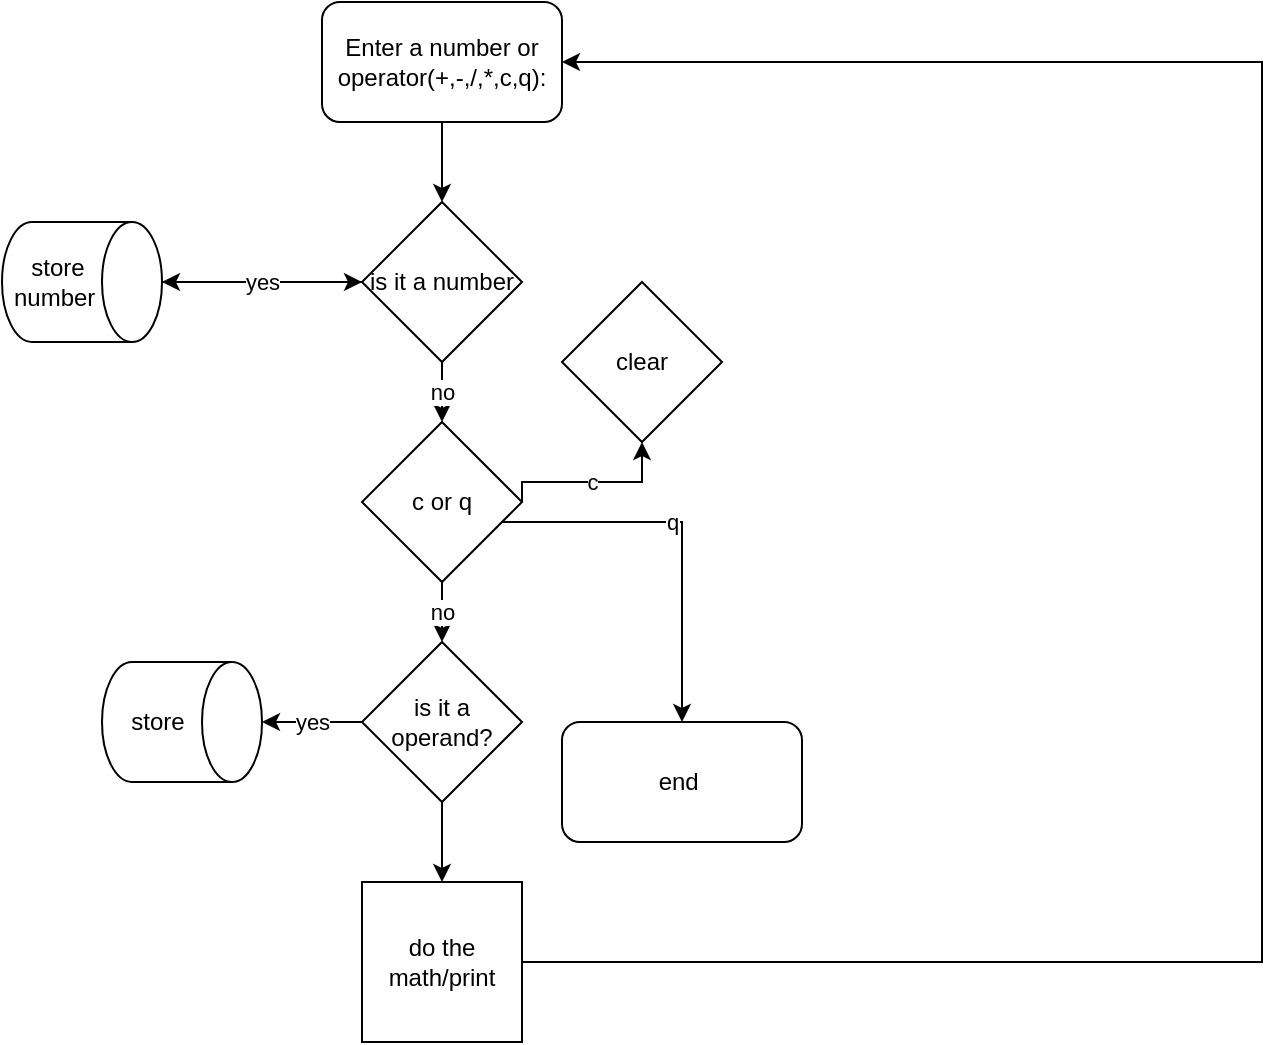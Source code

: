 <mxfile version="15.6.8" type="github">
  <diagram id="GDMP_vEG5RRETmi2Cn6S" name="Page-1">
    <mxGraphModel dx="1038" dy="547" grid="1" gridSize="10" guides="1" tooltips="1" connect="1" arrows="1" fold="1" page="1" pageScale="1" pageWidth="850" pageHeight="1100" math="0" shadow="0">
      <root>
        <mxCell id="0" />
        <mxCell id="1" parent="0" />
        <mxCell id="1s8ufy4f7ip8xousPr05-5" value="" style="edgeStyle=orthogonalEdgeStyle;rounded=0;orthogonalLoop=1;jettySize=auto;html=1;" parent="1" source="1s8ufy4f7ip8xousPr05-2" target="1s8ufy4f7ip8xousPr05-4" edge="1">
          <mxGeometry relative="1" as="geometry" />
        </mxCell>
        <mxCell id="1s8ufy4f7ip8xousPr05-2" value="Enter a number or operator(+,-,/,*,c,q):" style="rounded=1;whiteSpace=wrap;html=1;" parent="1" vertex="1">
          <mxGeometry x="340" y="30" width="120" height="60" as="geometry" />
        </mxCell>
        <mxCell id="KmGCE57oq_zuWYv6HeW--6" value="" style="edgeStyle=orthogonalEdgeStyle;rounded=0;orthogonalLoop=1;jettySize=auto;html=1;" parent="1" source="1s8ufy4f7ip8xousPr05-4" target="CedihasmcYs-21EmaN2X-1" edge="1">
          <mxGeometry relative="1" as="geometry" />
        </mxCell>
        <mxCell id="KmGCE57oq_zuWYv6HeW--13" value="no" style="edgeStyle=orthogonalEdgeStyle;rounded=0;orthogonalLoop=1;jettySize=auto;html=1;" parent="1" source="1s8ufy4f7ip8xousPr05-4" target="xvrQLs0MpoV4c28ULeX--1" edge="1">
          <mxGeometry relative="1" as="geometry" />
        </mxCell>
        <mxCell id="1s8ufy4f7ip8xousPr05-4" value="is it a number" style="rhombus;whiteSpace=wrap;html=1;" parent="1" vertex="1">
          <mxGeometry x="360" y="130" width="80" height="80" as="geometry" />
        </mxCell>
        <mxCell id="KmGCE57oq_zuWYv6HeW--7" value="yes" style="edgeStyle=orthogonalEdgeStyle;rounded=0;orthogonalLoop=1;jettySize=auto;html=1;" parent="1" source="CedihasmcYs-21EmaN2X-1" target="1s8ufy4f7ip8xousPr05-4" edge="1">
          <mxGeometry relative="1" as="geometry" />
        </mxCell>
        <mxCell id="CedihasmcYs-21EmaN2X-1" value="store number&amp;nbsp;" style="shape=cylinder3;whiteSpace=wrap;html=1;boundedLbl=1;backgroundOutline=1;size=15;direction=south;" parent="1" vertex="1">
          <mxGeometry x="180" y="140" width="80" height="60" as="geometry" />
        </mxCell>
        <mxCell id="KmGCE57oq_zuWYv6HeW--2" value="c" style="edgeStyle=orthogonalEdgeStyle;rounded=0;orthogonalLoop=1;jettySize=auto;html=1;exitX=1;exitY=0.5;exitDx=0;exitDy=0;entryX=0.5;entryY=1;entryDx=0;entryDy=0;" parent="1" source="xvrQLs0MpoV4c28ULeX--1" target="KmGCE57oq_zuWYv6HeW--1" edge="1">
          <mxGeometry relative="1" as="geometry">
            <Array as="points">
              <mxPoint x="440" y="270" />
              <mxPoint x="500" y="270" />
            </Array>
          </mxGeometry>
        </mxCell>
        <mxCell id="KmGCE57oq_zuWYv6HeW--4" value="q" style="edgeStyle=orthogonalEdgeStyle;rounded=0;orthogonalLoop=1;jettySize=auto;html=1;entryX=0.5;entryY=0;entryDx=0;entryDy=0;exitX=1;exitY=1;exitDx=0;exitDy=0;" parent="1" source="xvrQLs0MpoV4c28ULeX--1" target="KmGCE57oq_zuWYv6HeW--5" edge="1">
          <mxGeometry relative="1" as="geometry">
            <mxPoint x="530" y="220" as="targetPoint" />
            <Array as="points">
              <mxPoint x="420" y="290" />
              <mxPoint x="520" y="290" />
            </Array>
          </mxGeometry>
        </mxCell>
        <mxCell id="KmGCE57oq_zuWYv6HeW--14" value="no" style="edgeStyle=orthogonalEdgeStyle;rounded=0;orthogonalLoop=1;jettySize=auto;html=1;" parent="1" source="xvrQLs0MpoV4c28ULeX--1" target="KmGCE57oq_zuWYv6HeW--8" edge="1">
          <mxGeometry relative="1" as="geometry" />
        </mxCell>
        <mxCell id="xvrQLs0MpoV4c28ULeX--1" value="c or q" style="rhombus;whiteSpace=wrap;html=1;" parent="1" vertex="1">
          <mxGeometry x="360" y="240" width="80" height="80" as="geometry" />
        </mxCell>
        <mxCell id="KmGCE57oq_zuWYv6HeW--1" value="clear" style="rhombus;whiteSpace=wrap;html=1;" parent="1" vertex="1">
          <mxGeometry x="460" y="170" width="80" height="80" as="geometry" />
        </mxCell>
        <mxCell id="KmGCE57oq_zuWYv6HeW--5" value="end&amp;nbsp;" style="rounded=1;whiteSpace=wrap;html=1;" parent="1" vertex="1">
          <mxGeometry x="460" y="390" width="120" height="60" as="geometry" />
        </mxCell>
        <mxCell id="KmGCE57oq_zuWYv6HeW--12" value="yes" style="edgeStyle=orthogonalEdgeStyle;rounded=0;orthogonalLoop=1;jettySize=auto;html=1;" parent="1" source="KmGCE57oq_zuWYv6HeW--8" target="KmGCE57oq_zuWYv6HeW--11" edge="1">
          <mxGeometry relative="1" as="geometry" />
        </mxCell>
        <mxCell id="t9lDmp4iewCwtWHYiWnM-2" value="" style="edgeStyle=orthogonalEdgeStyle;rounded=0;orthogonalLoop=1;jettySize=auto;html=1;" parent="1" source="KmGCE57oq_zuWYv6HeW--8" target="t9lDmp4iewCwtWHYiWnM-1" edge="1">
          <mxGeometry relative="1" as="geometry" />
        </mxCell>
        <mxCell id="KmGCE57oq_zuWYv6HeW--8" value="is it a operand?" style="rhombus;whiteSpace=wrap;html=1;" parent="1" vertex="1">
          <mxGeometry x="360" y="350" width="80" height="80" as="geometry" />
        </mxCell>
        <mxCell id="KmGCE57oq_zuWYv6HeW--11" value="store" style="shape=cylinder3;whiteSpace=wrap;html=1;boundedLbl=1;backgroundOutline=1;size=15;direction=south;" parent="1" vertex="1">
          <mxGeometry x="230" y="360" width="80" height="60" as="geometry" />
        </mxCell>
        <mxCell id="t9lDmp4iewCwtWHYiWnM-4" value="" style="edgeStyle=orthogonalEdgeStyle;rounded=0;orthogonalLoop=1;jettySize=auto;html=1;entryX=1;entryY=0.5;entryDx=0;entryDy=0;" parent="1" source="t9lDmp4iewCwtWHYiWnM-1" target="1s8ufy4f7ip8xousPr05-2" edge="1">
          <mxGeometry relative="1" as="geometry">
            <mxPoint x="810" y="60" as="targetPoint" />
            <Array as="points">
              <mxPoint x="810" y="510" />
              <mxPoint x="810" y="60" />
            </Array>
          </mxGeometry>
        </mxCell>
        <mxCell id="t9lDmp4iewCwtWHYiWnM-1" value="do the math/print" style="whiteSpace=wrap;html=1;aspect=fixed;" parent="1" vertex="1">
          <mxGeometry x="360" y="470" width="80" height="80" as="geometry" />
        </mxCell>
      </root>
    </mxGraphModel>
  </diagram>
</mxfile>
